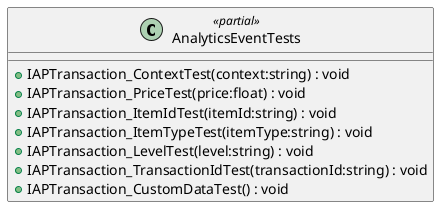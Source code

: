@startuml
class AnalyticsEventTests <<partial>> {
    + IAPTransaction_ContextTest(context:string) : void
    + IAPTransaction_PriceTest(price:float) : void
    + IAPTransaction_ItemIdTest(itemId:string) : void
    + IAPTransaction_ItemTypeTest(itemType:string) : void
    + IAPTransaction_LevelTest(level:string) : void
    + IAPTransaction_TransactionIdTest(transactionId:string) : void
    + IAPTransaction_CustomDataTest() : void
}
@enduml
